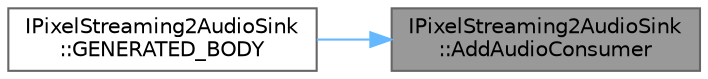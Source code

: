 digraph "IPixelStreaming2AudioSink::AddAudioConsumer"
{
 // INTERACTIVE_SVG=YES
 // LATEX_PDF_SIZE
  bgcolor="transparent";
  edge [fontname=Helvetica,fontsize=10,labelfontname=Helvetica,labelfontsize=10];
  node [fontname=Helvetica,fontsize=10,shape=box,height=0.2,width=0.4];
  rankdir="RL";
  Node1 [id="Node000001",label="IPixelStreaming2AudioSink\l::AddAudioConsumer",height=0.2,width=0.4,color="gray40", fillcolor="grey60", style="filled", fontcolor="black",tooltip=" "];
  Node1 -> Node2 [id="edge1_Node000001_Node000002",dir="back",color="steelblue1",style="solid",tooltip=" "];
  Node2 [id="Node000002",label="IPixelStreaming2AudioSink\l::GENERATED_BODY",height=0.2,width=0.4,color="grey40", fillcolor="white", style="filled",URL="$d0/d0c/classIPixelStreaming2AudioSink.html#aea367def24d9882cb0e2e6eda870482f",tooltip="Add an audio consumer to the sink."];
}
